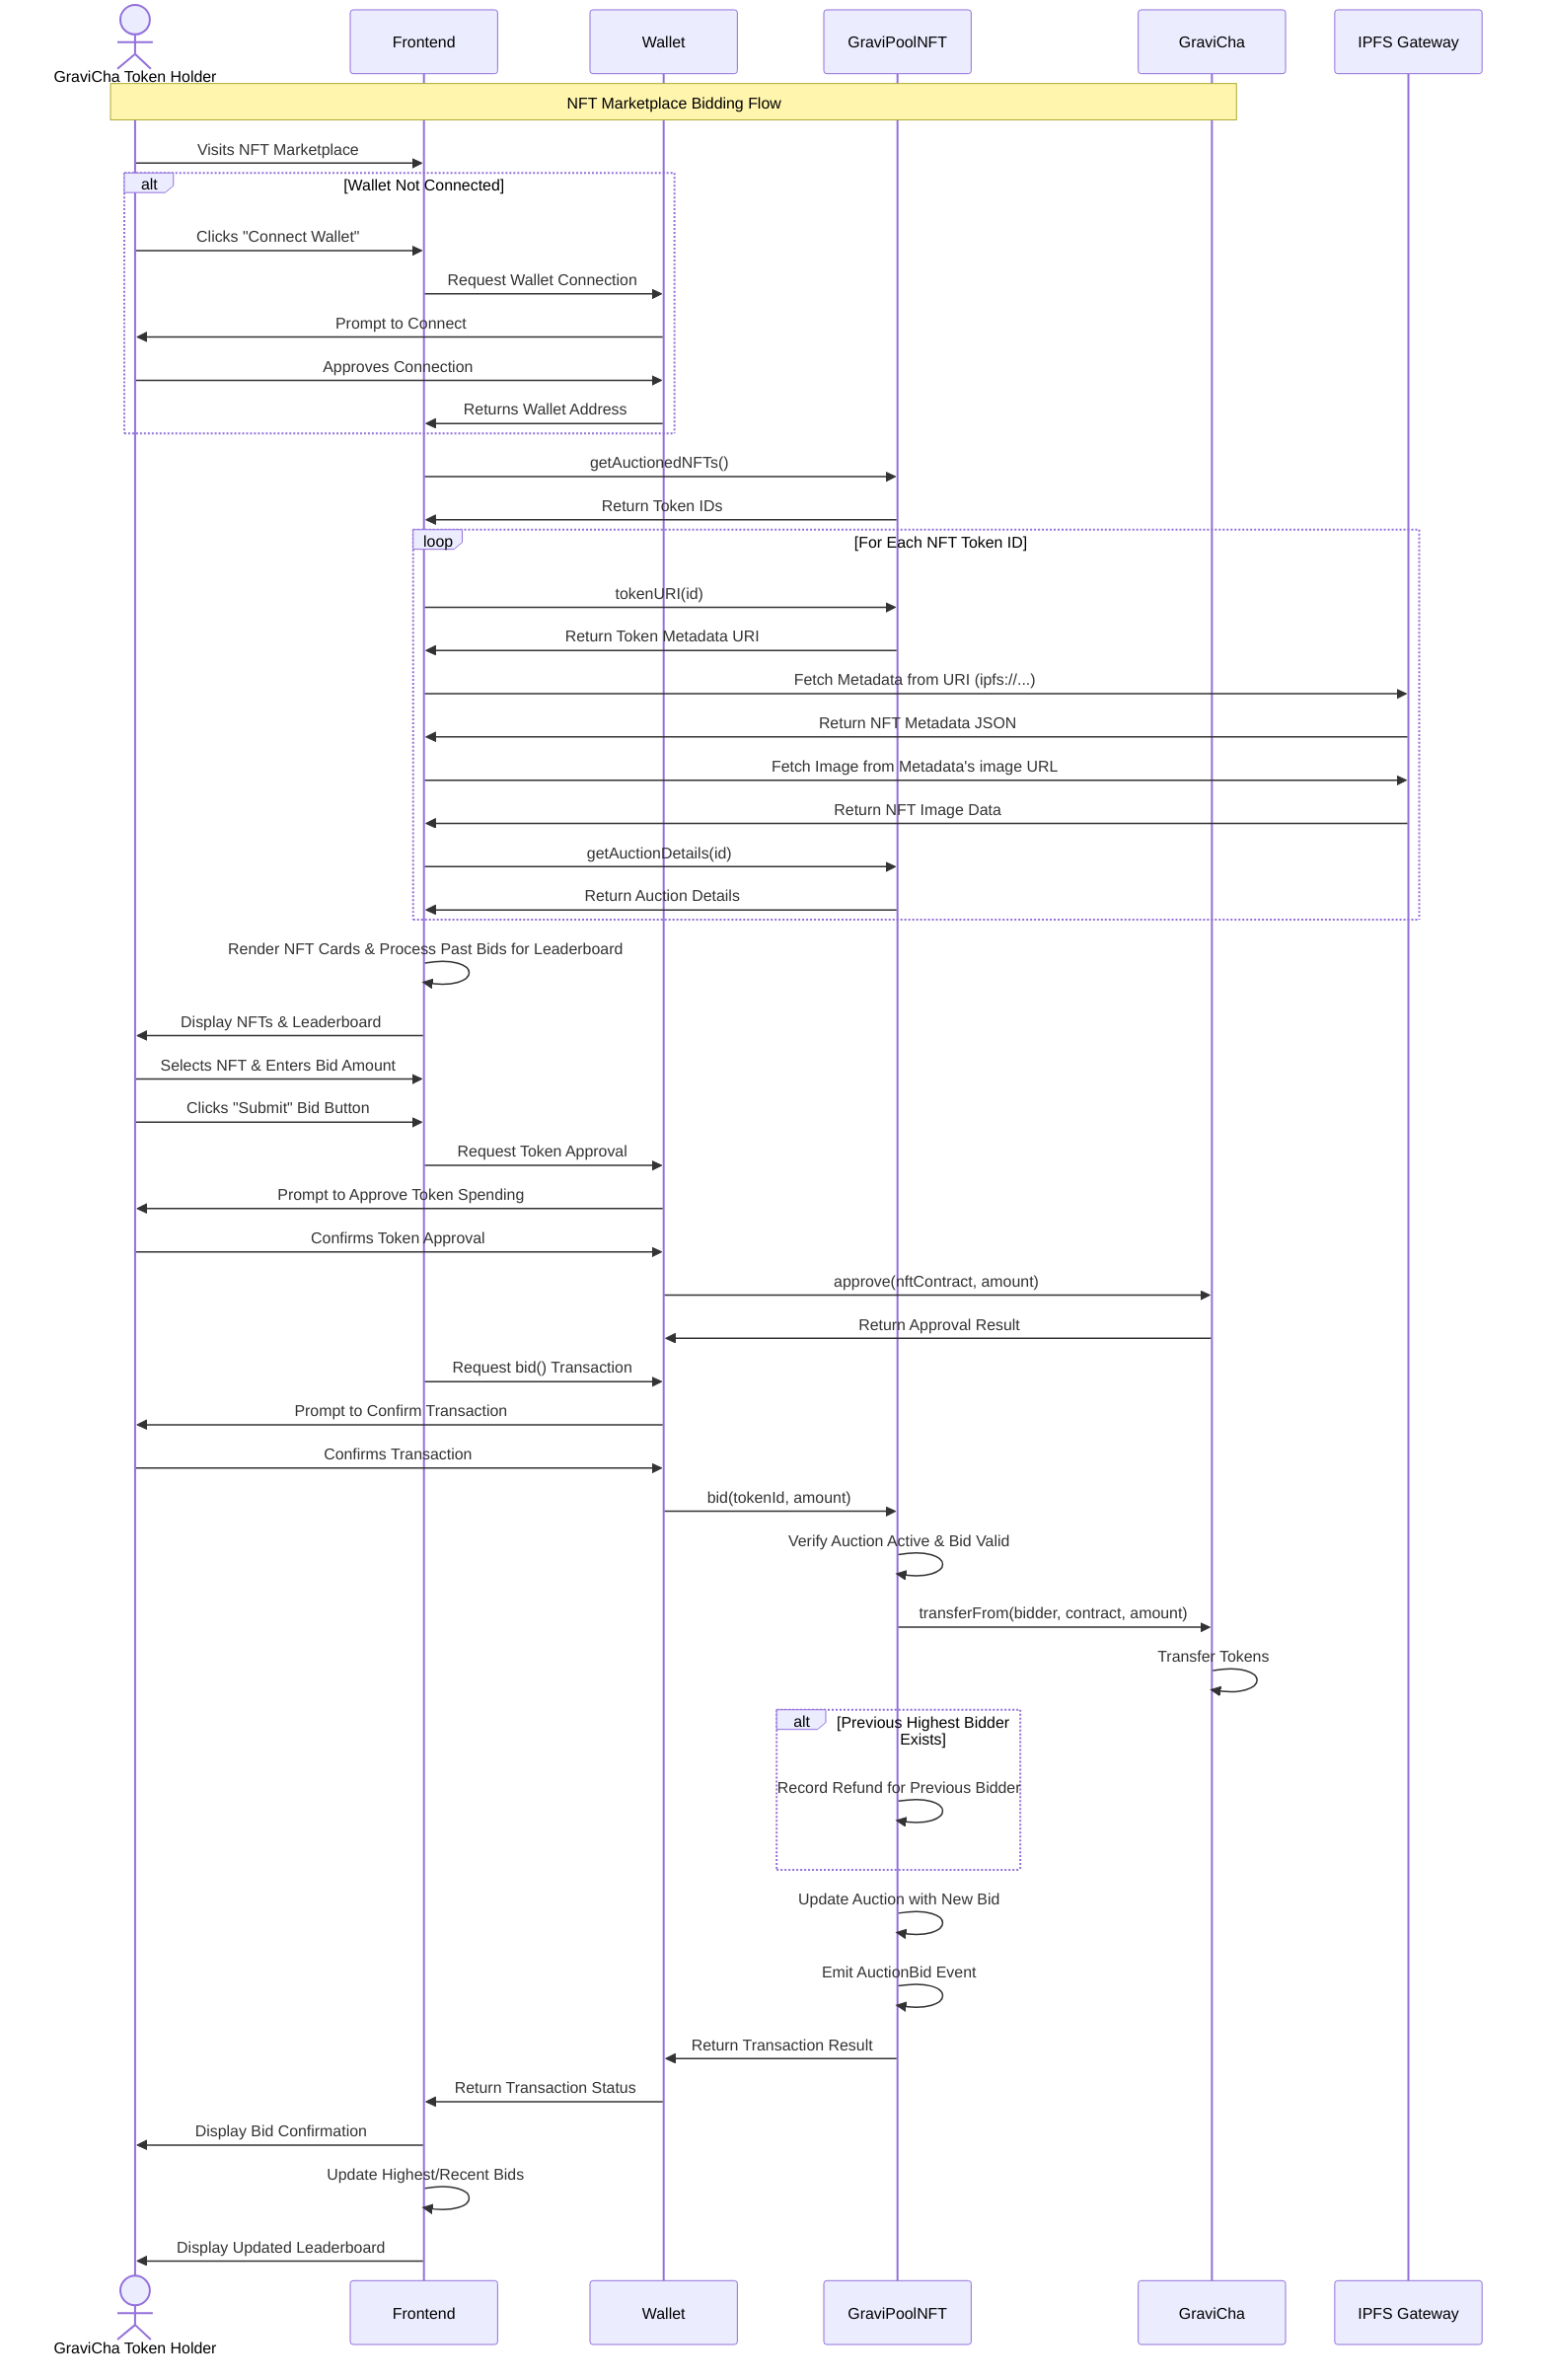 sequenceDiagram
    actor User as GraviCha Token Holder
    participant Frontend
    participant Wallet
    participant NFTContract as GraviPoolNFT
    participant TokenContract as GraviCha
    participant IPFS as IPFS Gateway

    %% Initial Data Loading
    Note over User, TokenContract: NFT Marketplace Bidding Flow
    
    User->>Frontend: Visits NFT Marketplace
    alt Wallet Not Connected
        User->>Frontend: Clicks "Connect Wallet"
        Frontend->>Wallet: Request Wallet Connection
        Wallet->>User: Prompt to Connect
        User->>Wallet: Approves Connection
        Wallet->>Frontend: Returns Wallet Address
    end

    %% Load NFT Auction Data
    Frontend->>NFTContract: getAuctionedNFTs()
    NFTContract->>Frontend: Return Token IDs

    loop For Each NFT Token ID
        Frontend->>NFTContract: tokenURI(id)
        NFTContract->>Frontend: Return Token Metadata URI
        
        %% IPFS Metadata Fetch
        Frontend->>IPFS: Fetch Metadata from URI (ipfs://...)
        IPFS->>Frontend: Return NFT Metadata JSON
        
        %% IPFS Image Fetch
        Frontend->>IPFS: Fetch Image from Metadata's image URL
        IPFS->>Frontend: Return NFT Image Data
        
        Frontend->>NFTContract: getAuctionDetails(id)
        NFTContract->>Frontend: Return Auction Details
    end

    %% Render NFTs & Leaderboard
    Frontend->>Frontend: Render NFT Cards & Process Past Bids for Leaderboard
    Frontend->>User: Display NFTs & Leaderboard
    
    %% Bidding Flow
    User->>Frontend: Selects NFT & Enters Bid Amount
    User->>Frontend: Clicks "Submit" Bid Button
    
    %% Approve Token Spending
    Frontend->>Wallet: Request Token Approval
    Wallet->>User: Prompt to Approve Token Spending
    User->>Wallet: Confirms Token Approval
    Wallet->>TokenContract: approve(nftContract, amount)
    TokenContract->>Wallet: Return Approval Result
    
    %% Submit Bid
    Frontend->>Wallet: Request bid() Transaction
    Wallet->>User: Prompt to Confirm Transaction
    User->>Wallet: Confirms Transaction
    Wallet->>NFTContract: bid(tokenId, amount)
    
    %% Process Bid
    NFTContract->>NFTContract: Verify Auction Active & Bid Valid
    NFTContract->>TokenContract: transferFrom(bidder, contract, amount)
    TokenContract->>TokenContract: Transfer Tokens
    
    alt Previous Highest Bidder Exists
        NFTContract->>NFTContract: Record Refund for Previous Bidder
    end
    
    NFTContract->>NFTContract: Update Auction with New Bid
    NFTContract->>NFTContract: Emit AuctionBid Event
    NFTContract->>Wallet: Return Transaction Result
    Wallet->>Frontend: Return Transaction Status
    Frontend->>User: Display Bid Confirmation
    
    %% Refresh Leaderboard
    Frontend->>Frontend: Update Highest/Recent Bids
    Frontend->>User: Display Updated Leaderboard